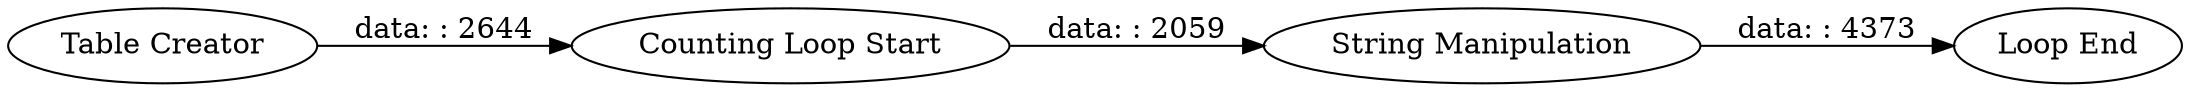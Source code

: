 digraph {
	"6073309133320421836_7" [label="Counting Loop Start"]
	"6073309133320421836_6" [label="Table Creator"]
	"6073309133320421836_8" [label="String Manipulation"]
	"6073309133320421836_9" [label="Loop End"]
	"6073309133320421836_6" -> "6073309133320421836_7" [label="data: : 2644"]
	"6073309133320421836_7" -> "6073309133320421836_8" [label="data: : 2059"]
	"6073309133320421836_8" -> "6073309133320421836_9" [label="data: : 4373"]
	rankdir=LR
}
